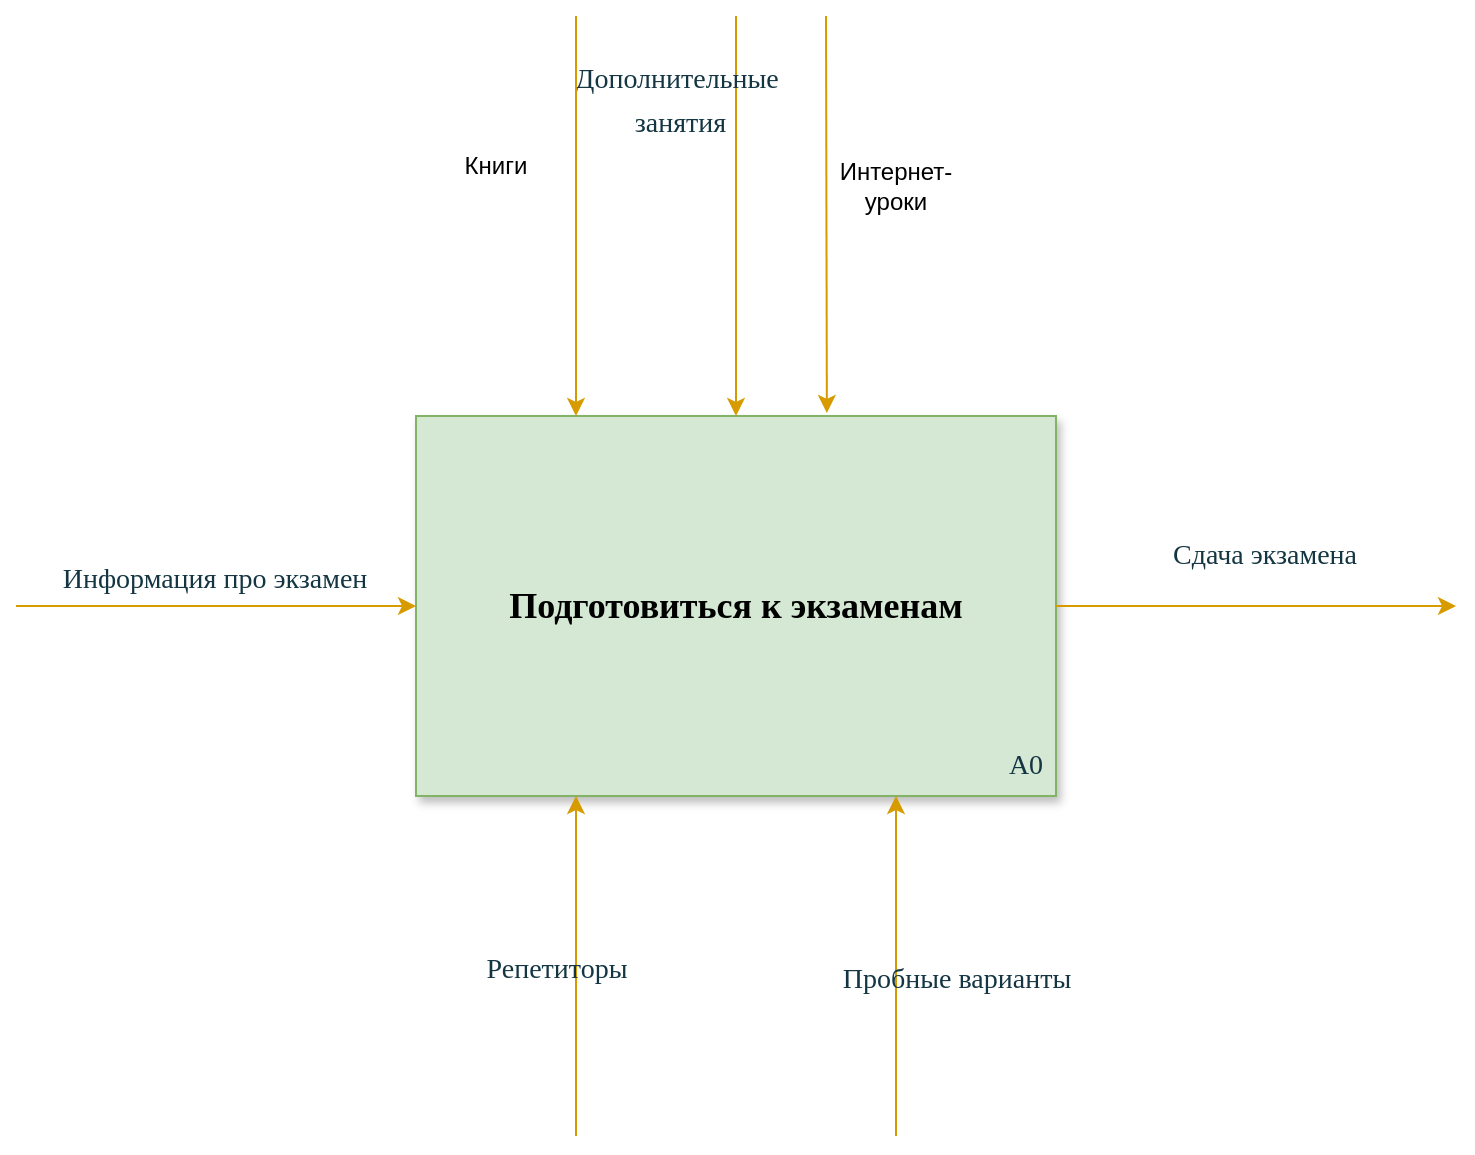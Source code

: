 <mxfile version="20.6.0" type="github">
  <diagram name="Page-1" id="e7e014a7-5840-1c2e-5031-d8a46d1fe8dd">
    <mxGraphModel dx="1635" dy="902" grid="1" gridSize="10" guides="1" tooltips="1" connect="1" arrows="1" fold="1" page="1" pageScale="1" pageWidth="1169" pageHeight="826" background="none" math="0" shadow="0">
      <root>
        <mxCell id="0" />
        <mxCell id="1" parent="0" />
        <mxCell id="v5PDgs_hm84nTmkI74xi-41" value="&lt;b&gt;&lt;font style=&quot;font-size: 18px;&quot;&gt;Подготовиться к экзаменам&lt;/font&gt;&lt;/b&gt;" style="rounded=0;whiteSpace=wrap;html=1;fillColor=#d5e8d4;strokeColor=#82b366;fontFamily=Tahoma;horizontal=1;shadow=1;" vertex="1" parent="1">
          <mxGeometry x="240" y="320" width="320" height="190" as="geometry" />
        </mxCell>
        <mxCell id="v5PDgs_hm84nTmkI74xi-42" value="" style="endArrow=classic;html=1;rounded=0;fontSize=18;entryX=0.25;entryY=1;entryDx=0;entryDy=0;strokeColor=#d79b00;fontColor=#143642;labelBackgroundColor=#DAD2D8;fillColor=#ffe6cc;" edge="1" parent="1" target="v5PDgs_hm84nTmkI74xi-41">
          <mxGeometry width="50" height="50" relative="1" as="geometry">
            <mxPoint x="320" y="680" as="sourcePoint" />
            <mxPoint x="140" y="100" as="targetPoint" />
          </mxGeometry>
        </mxCell>
        <mxCell id="v5PDgs_hm84nTmkI74xi-43" value="&lt;font style=&quot;font-size: 14px;&quot;&gt;Репетиторы&lt;/font&gt;" style="edgeLabel;html=1;align=center;verticalAlign=middle;resizable=0;points=[];fontSize=18;labelBackgroundColor=none;fontFamily=Tahoma;horizontal=1;fontColor=#143642;" vertex="1" connectable="0" parent="v5PDgs_hm84nTmkI74xi-42">
          <mxGeometry x="-0.296" y="-1" relative="1" as="geometry">
            <mxPoint x="-11" y="-25" as="offset" />
          </mxGeometry>
        </mxCell>
        <mxCell id="v5PDgs_hm84nTmkI74xi-44" value="" style="endArrow=classic;html=1;rounded=0;fontSize=18;strokeColor=#d79b00;fontColor=#143642;labelBackgroundColor=#DAD2D8;fillColor=#ffe6cc;" edge="1" parent="1">
          <mxGeometry width="50" height="50" relative="1" as="geometry">
            <mxPoint x="400" y="120" as="sourcePoint" />
            <mxPoint x="400" y="320" as="targetPoint" />
          </mxGeometry>
        </mxCell>
        <mxCell id="v5PDgs_hm84nTmkI74xi-45" value="&lt;font style=&quot;font-size: 14px;&quot;&gt;Дополнительные&lt;br&gt;&amp;nbsp;занятия&lt;/font&gt;" style="edgeLabel;html=1;align=center;verticalAlign=middle;resizable=0;points=[];fontSize=18;labelBackgroundColor=none;fontFamily=Tahoma;horizontal=1;fontColor=#143642;" vertex="1" connectable="0" parent="v5PDgs_hm84nTmkI74xi-44">
          <mxGeometry x="-0.296" y="-1" relative="1" as="geometry">
            <mxPoint x="-29" y="-30" as="offset" />
          </mxGeometry>
        </mxCell>
        <mxCell id="v5PDgs_hm84nTmkI74xi-46" value="" style="endArrow=classic;html=1;rounded=0;fontSize=18;entryX=0.75;entryY=1;entryDx=0;entryDy=0;strokeColor=#d79b00;fontColor=#143642;labelBackgroundColor=#DAD2D8;fillColor=#ffe6cc;" edge="1" parent="1" target="v5PDgs_hm84nTmkI74xi-41">
          <mxGeometry width="50" height="50" relative="1" as="geometry">
            <mxPoint x="480" y="680" as="sourcePoint" />
            <mxPoint x="720" y="770" as="targetPoint" />
          </mxGeometry>
        </mxCell>
        <mxCell id="v5PDgs_hm84nTmkI74xi-47" value="&lt;span style=&quot;font-size: 14px;&quot;&gt;Пробные варианты&lt;/span&gt;" style="edgeLabel;html=1;align=center;verticalAlign=middle;resizable=0;points=[];fontSize=18;labelBackgroundColor=none;fontFamily=Tahoma;horizontal=1;fontColor=#143642;" vertex="1" connectable="0" parent="v5PDgs_hm84nTmkI74xi-46">
          <mxGeometry x="-0.296" y="-1" relative="1" as="geometry">
            <mxPoint x="29" y="-20" as="offset" />
          </mxGeometry>
        </mxCell>
        <mxCell id="v5PDgs_hm84nTmkI74xi-48" value="" style="endArrow=classic;html=1;rounded=0;fontSize=18;entryX=0.25;entryY=0;entryDx=0;entryDy=0;strokeColor=#d79b00;fontColor=#143642;labelBackgroundColor=#DAD2D8;fillColor=#ffe6cc;" edge="1" parent="1" target="v5PDgs_hm84nTmkI74xi-41">
          <mxGeometry width="50" height="50" relative="1" as="geometry">
            <mxPoint x="320" y="120" as="sourcePoint" />
            <mxPoint x="394.017" y="509.05" as="targetPoint" />
          </mxGeometry>
        </mxCell>
        <mxCell id="v5PDgs_hm84nTmkI74xi-49" value="" style="endArrow=classic;html=1;rounded=0;fontSize=18;fontFamily=Tahoma;horizontal=1;strokeColor=#d79b00;fontColor=#143642;labelBackgroundColor=#DAD2D8;fillColor=#ffe6cc;" edge="1" parent="1" source="v5PDgs_hm84nTmkI74xi-41">
          <mxGeometry width="50" height="50" relative="1" as="geometry">
            <mxPoint x="600" y="410" as="sourcePoint" />
            <mxPoint x="760" y="415" as="targetPoint" />
          </mxGeometry>
        </mxCell>
        <mxCell id="v5PDgs_hm84nTmkI74xi-50" value="&lt;span style=&quot;font-size: 14px;&quot;&gt;Сдача экзамена&lt;br&gt;&lt;/span&gt;" style="edgeLabel;html=1;align=center;verticalAlign=middle;resizable=0;points=[];fontSize=18;labelBackgroundColor=none;fontFamily=Tahoma;horizontal=1;fontColor=#143642;" vertex="1" connectable="0" parent="v5PDgs_hm84nTmkI74xi-49">
          <mxGeometry x="-0.296" y="-1" relative="1" as="geometry">
            <mxPoint x="33" y="-28" as="offset" />
          </mxGeometry>
        </mxCell>
        <mxCell id="v5PDgs_hm84nTmkI74xi-51" value="" style="endArrow=classic;html=1;rounded=0;fontSize=18;fontFamily=Tahoma;horizontal=1;strokeColor=#d79b00;fontColor=#143642;labelBackgroundColor=#DAD2D8;fillColor=#ffe6cc;" edge="1" parent="1" target="v5PDgs_hm84nTmkI74xi-41">
          <mxGeometry width="50" height="50" relative="1" as="geometry">
            <mxPoint x="40" y="415" as="sourcePoint" />
            <mxPoint x="434.017" y="549.05" as="targetPoint" />
          </mxGeometry>
        </mxCell>
        <mxCell id="v5PDgs_hm84nTmkI74xi-52" value="&lt;span style=&quot;font-size: 14px;&quot;&gt;Информация про экзамен&lt;/span&gt;" style="edgeLabel;html=1;align=center;verticalAlign=middle;resizable=0;points=[];fontSize=18;labelBackgroundColor=none;fontFamily=Tahoma;horizontal=1;fontColor=#143642;" vertex="1" connectable="0" parent="v5PDgs_hm84nTmkI74xi-51">
          <mxGeometry x="-0.296" y="-1" relative="1" as="geometry">
            <mxPoint x="28" y="-16" as="offset" />
          </mxGeometry>
        </mxCell>
        <mxCell id="v5PDgs_hm84nTmkI74xi-53" value="" style="endArrow=classic;html=1;rounded=0;fontSize=18;entryX=0.642;entryY=-0.008;entryDx=0;entryDy=0;strokeColor=#d79b00;fontColor=#143642;labelBackgroundColor=#DAD2D8;entryPerimeter=0;fillColor=#ffe6cc;" edge="1" parent="1" target="v5PDgs_hm84nTmkI74xi-41">
          <mxGeometry width="50" height="50" relative="1" as="geometry">
            <mxPoint x="445" y="120" as="sourcePoint" />
            <mxPoint x="444.017" y="559.05" as="targetPoint" />
          </mxGeometry>
        </mxCell>
        <mxCell id="v5PDgs_hm84nTmkI74xi-54" value="А0" style="text;html=1;strokeColor=none;fillColor=none;align=center;verticalAlign=middle;whiteSpace=wrap;rounded=0;labelBackgroundColor=none;fontSize=14;fontFamily=Tahoma;horizontal=1;fontColor=#143642;" vertex="1" parent="1">
          <mxGeometry x="530" y="480" width="30" height="30" as="geometry" />
        </mxCell>
        <mxCell id="v5PDgs_hm84nTmkI74xi-55" value="Книги" style="text;html=1;strokeColor=none;fillColor=none;align=center;verticalAlign=middle;whiteSpace=wrap;rounded=0;" vertex="1" parent="1">
          <mxGeometry x="250" y="180" width="60" height="30" as="geometry" />
        </mxCell>
        <mxCell id="v5PDgs_hm84nTmkI74xi-56" value="Интернет-уроки" style="text;html=1;strokeColor=none;fillColor=none;align=center;verticalAlign=middle;whiteSpace=wrap;rounded=0;" vertex="1" parent="1">
          <mxGeometry x="450" y="190" width="60" height="30" as="geometry" />
        </mxCell>
      </root>
    </mxGraphModel>
  </diagram>
</mxfile>
